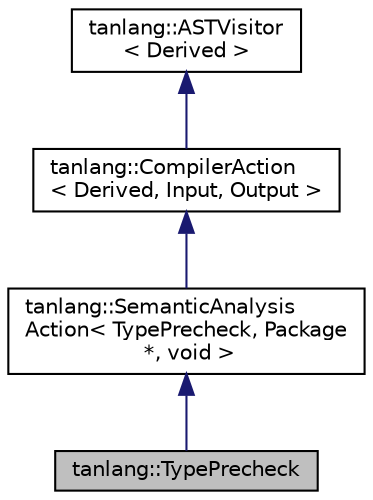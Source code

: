 digraph "tanlang::TypePrecheck"
{
 // LATEX_PDF_SIZE
  edge [fontname="Helvetica",fontsize="10",labelfontname="Helvetica",labelfontsize="10"];
  node [fontname="Helvetica",fontsize="10",shape=record];
  Node1 [label="tanlang::TypePrecheck",height=0.2,width=0.4,color="black", fillcolor="grey75", style="filled", fontcolor="black",tooltip="Perform preliminary type checking. We try our best to resolve types, and remember those that cannot b..."];
  Node2 -> Node1 [dir="back",color="midnightblue",fontsize="10",style="solid",fontname="Helvetica"];
  Node2 [label="tanlang::SemanticAnalysis\lAction\< TypePrecheck, Package\l *, void \>",height=0.2,width=0.4,color="black", fillcolor="white", style="filled",URL="$classtanlang_1_1SemanticAnalysisAction.html",tooltip=" "];
  Node3 -> Node2 [dir="back",color="midnightblue",fontsize="10",style="solid",fontname="Helvetica"];
  Node3 [label="tanlang::CompilerAction\l\< Derived, Input, Output \>",height=0.2,width=0.4,color="black", fillcolor="white", style="filled",URL="$classtanlang_1_1CompilerAction.html",tooltip=" "];
  Node4 -> Node3 [dir="back",color="midnightblue",fontsize="10",style="solid",fontname="Helvetica"];
  Node4 [label="tanlang::ASTVisitor\l\< Derived \>",height=0.2,width=0.4,color="black", fillcolor="white", style="filled",URL="$classtanlang_1_1ASTVisitor.html",tooltip=" "];
}
